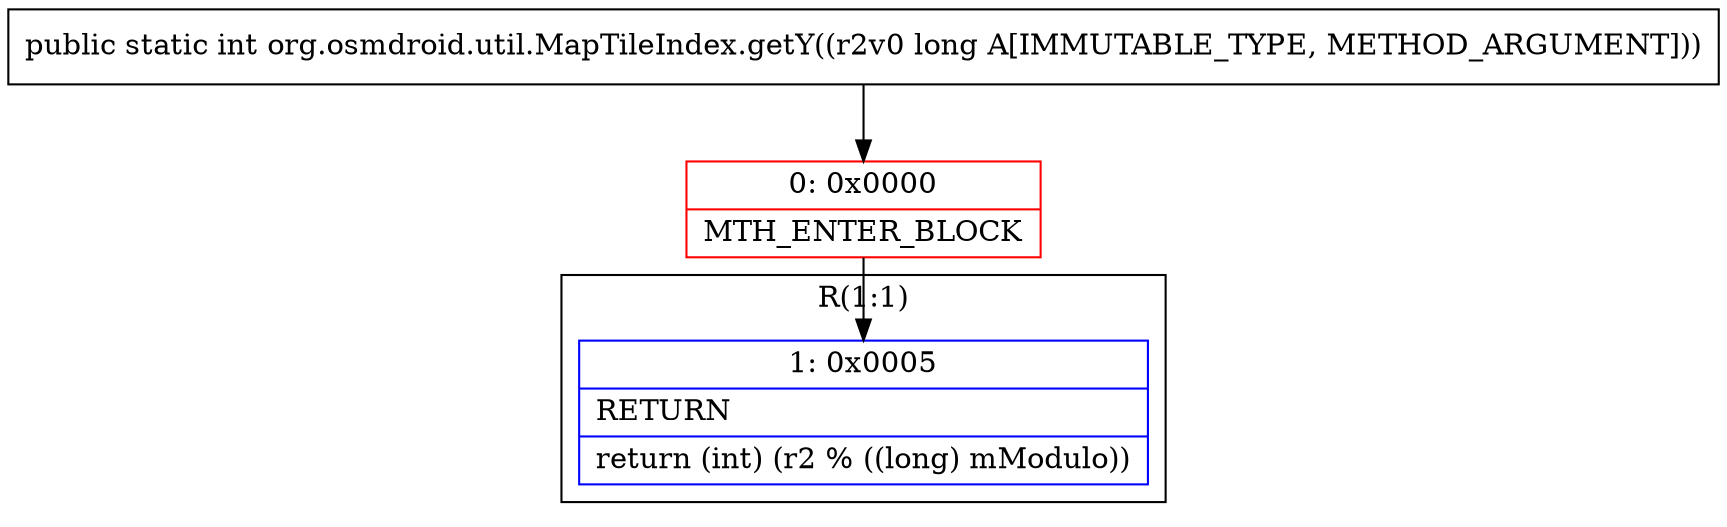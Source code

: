 digraph "CFG fororg.osmdroid.util.MapTileIndex.getY(J)I" {
subgraph cluster_Region_1126317908 {
label = "R(1:1)";
node [shape=record,color=blue];
Node_1 [shape=record,label="{1\:\ 0x0005|RETURN\l|return (int) (r2 % ((long) mModulo))\l}"];
}
Node_0 [shape=record,color=red,label="{0\:\ 0x0000|MTH_ENTER_BLOCK\l}"];
MethodNode[shape=record,label="{public static int org.osmdroid.util.MapTileIndex.getY((r2v0 long A[IMMUTABLE_TYPE, METHOD_ARGUMENT])) }"];
MethodNode -> Node_0;
Node_0 -> Node_1;
}

